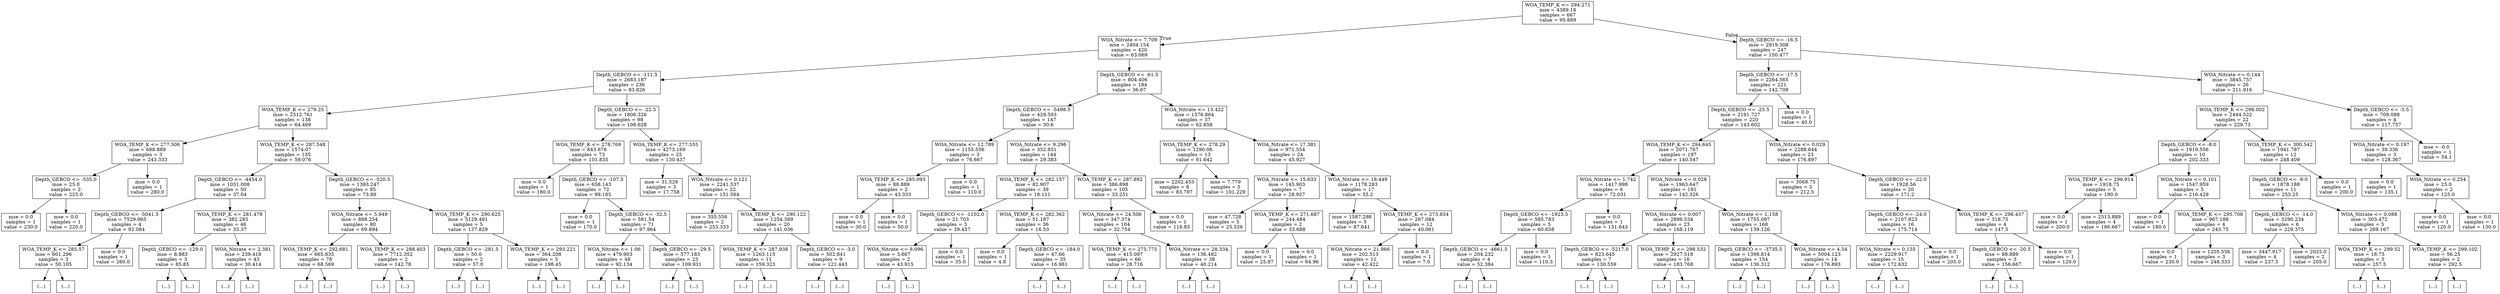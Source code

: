 digraph Tree {
node [shape=box] ;
0 [label="WOA_TEMP_K <= 294.271\nmse = 4389.18\nsamples = 667\nvalue = 95.889"] ;
1 [label="WOA_Nitrate <= 7.709\nmse = 2404.154\nsamples = 420\nvalue = 63.069"] ;
0 -> 1 [labeldistance=2.5, labelangle=45, headlabel="True"] ;
2 [label="Depth_GEBCO <= -111.5\nmse = 2683.187\nsamples = 236\nvalue = 83.826"] ;
1 -> 2 ;
3 [label="WOA_TEMP_K <= 279.25\nmse = 2512.761\nsamples = 138\nvalue = 64.469"] ;
2 -> 3 ;
4 [label="WOA_TEMP_K <= 277.506\nmse = 688.889\nsamples = 3\nvalue = 243.333"] ;
3 -> 4 ;
5 [label="Depth_GEBCO <= -535.0\nmse = 25.0\nsamples = 2\nvalue = 225.0"] ;
4 -> 5 ;
6 [label="mse = 0.0\nsamples = 1\nvalue = 230.0"] ;
5 -> 6 ;
7 [label="mse = 0.0\nsamples = 1\nvalue = 220.0"] ;
5 -> 7 ;
8 [label="mse = 0.0\nsamples = 1\nvalue = 280.0"] ;
4 -> 8 ;
9 [label="WOA_TEMP_K <= 287.548\nmse = 1574.07\nsamples = 135\nvalue = 59.076"] ;
3 -> 9 ;
10 [label="Depth_GEBCO <= -4454.0\nmse = 1031.008\nsamples = 50\nvalue = 37.04"] ;
9 -> 10 ;
11 [label="Depth_GEBCO <= -5041.5\nmse = 7529.965\nsamples = 4\nvalue = 92.084"] ;
10 -> 11 ;
12 [label="WOA_TEMP_K <= 285.57\nmse = 601.296\nsamples = 3\nvalue = 50.105"] ;
11 -> 12 ;
13 [label="(...)"] ;
12 -> 13 ;
14 [label="(...)"] ;
12 -> 14 ;
15 [label="mse = 0.0\nsamples = 1\nvalue = 260.0"] ;
11 -> 15 ;
16 [label="WOA_TEMP_K <= 281.478\nmse = 382.285\nsamples = 46\nvalue = 33.37"] ;
10 -> 16 ;
17 [label="Depth_GEBCO <= -129.0\nmse = 8.883\nsamples = 3\nvalue = 85.85"] ;
16 -> 17 ;
18 [label="(...)"] ;
17 -> 18 ;
21 [label="(...)"] ;
17 -> 21 ;
22 [label="WOA_Nitrate <= 2.381\nmse = 239.418\nsamples = 43\nvalue = 30.414"] ;
16 -> 22 ;
23 [label="(...)"] ;
22 -> 23 ;
42 [label="(...)"] ;
22 -> 42 ;
81 [label="Depth_GEBCO <= -520.5\nmse = 1393.247\nsamples = 85\nvalue = 73.89"] ;
9 -> 81 ;
82 [label="WOA_Nitrate <= 5.949\nmse = 888.254\nsamples = 80\nvalue = 69.894"] ;
81 -> 82 ;
83 [label="WOA_TEMP_K <= 292.681\nmse = 665.835\nsamples = 78\nvalue = 68.569"] ;
82 -> 83 ;
84 [label="(...)"] ;
83 -> 84 ;
169 [label="(...)"] ;
83 -> 169 ;
214 [label="WOA_TEMP_K <= 288.403\nmse = 7712.352\nsamples = 2\nvalue = 142.78"] ;
82 -> 214 ;
215 [label="(...)"] ;
214 -> 215 ;
216 [label="(...)"] ;
214 -> 216 ;
217 [label="WOA_TEMP_K <= 290.625\nmse = 5129.491\nsamples = 5\nvalue = 137.829"] ;
81 -> 217 ;
218 [label="Depth_GEBCO <= -281.5\nmse = 50.0\nsamples = 2\nvalue = 57.0"] ;
217 -> 218 ;
219 [label="(...)"] ;
218 -> 219 ;
220 [label="(...)"] ;
218 -> 220 ;
221 [label="WOA_TEMP_K <= 293.221\nmse = 364.208\nsamples = 3\nvalue = 198.45"] ;
217 -> 221 ;
222 [label="(...)"] ;
221 -> 222 ;
225 [label="(...)"] ;
221 -> 225 ;
226 [label="Depth_GEBCO <= -22.5\nmse = 1806.326\nsamples = 98\nvalue = 108.628"] ;
2 -> 226 ;
227 [label="WOA_TEMP_K <= 278.769\nmse = 843.676\nsamples = 73\nvalue = 101.835"] ;
226 -> 227 ;
228 [label="mse = 0.0\nsamples = 1\nvalue = 180.0"] ;
227 -> 228 ;
229 [label="Depth_GEBCO <= -107.5\nmse = 658.143\nsamples = 72\nvalue = 99.185"] ;
227 -> 229 ;
230 [label="mse = 0.0\nsamples = 1\nvalue = 170.0"] ;
229 -> 230 ;
231 [label="Depth_GEBCO <= -32.5\nmse = 581.54\nsamples = 71\nvalue = 97.964"] ;
229 -> 231 ;
232 [label="WOA_Nitrate <= 1.06\nmse = 479.903\nsamples = 48\nvalue = 92.134"] ;
231 -> 232 ;
233 [label="(...)"] ;
232 -> 233 ;
254 [label="(...)"] ;
232 -> 254 ;
311 [label="Depth_GEBCO <= -29.5\nmse = 577.183\nsamples = 23\nvalue = 109.931"] ;
231 -> 311 ;
312 [label="(...)"] ;
311 -> 312 ;
321 [label="(...)"] ;
311 -> 321 ;
342 [label="WOA_TEMP_K <= 277.555\nmse = 4273.169\nsamples = 25\nvalue = 130.437"] ;
226 -> 342 ;
343 [label="mse = 31.529\nsamples = 3\nvalue = 17.758"] ;
342 -> 343 ;
344 [label="WOA_Nitrate <= 0.121\nmse = 2241.537\nsamples = 22\nvalue = 151.564"] ;
342 -> 344 ;
345 [label="mse = 355.556\nsamples = 2\nvalue = 253.333"] ;
344 -> 345 ;
346 [label="WOA_TEMP_K <= 290.122\nmse = 1254.389\nsamples = 20\nvalue = 141.036"] ;
344 -> 346 ;
347 [label="WOA_TEMP_K <= 287.938\nmse = 1263.115\nsamples = 11\nvalue = 159.323"] ;
346 -> 347 ;
348 [label="(...)"] ;
347 -> 348 ;
361 [label="(...)"] ;
347 -> 361 ;
366 [label="Depth_GEBCO <= -3.0\nmse = 502.841\nsamples = 9\nvalue = 121.443"] ;
346 -> 366 ;
367 [label="(...)"] ;
366 -> 367 ;
380 [label="(...)"] ;
366 -> 380 ;
383 [label="Depth_GEBCO <= -61.5\nmse = 804.406\nsamples = 184\nvalue = 36.67"] ;
1 -> 383 ;
384 [label="Depth_GEBCO <= -5498.5\nmse = 429.593\nsamples = 147\nvalue = 30.6"] ;
383 -> 384 ;
385 [label="WOA_Nitrate <= 12.789\nmse = 1155.556\nsamples = 3\nvalue = 76.667"] ;
384 -> 385 ;
386 [label="WOA_TEMP_K <= 285.093\nmse = 88.889\nsamples = 2\nvalue = 43.333"] ;
385 -> 386 ;
387 [label="mse = 0.0\nsamples = 1\nvalue = 30.0"] ;
386 -> 387 ;
388 [label="mse = 0.0\nsamples = 1\nvalue = 50.0"] ;
386 -> 388 ;
389 [label="mse = 0.0\nsamples = 1\nvalue = 110.0"] ;
385 -> 389 ;
390 [label="WOA_Nitrate <= 9.296\nmse = 352.831\nsamples = 144\nvalue = 29.383"] ;
384 -> 390 ;
391 [label="WOA_TEMP_K <= 282.157\nmse = 82.907\nsamples = 39\nvalue = 18.111"] ;
390 -> 391 ;
392 [label="Depth_GEBCO <= -1102.0\nmse = 21.703\nsamples = 3\nvalue = 39.457"] ;
391 -> 392 ;
393 [label="WOA_Nitrate <= 8.096\nmse = 3.667\nsamples = 2\nvalue = 43.915"] ;
392 -> 393 ;
394 [label="(...)"] ;
393 -> 394 ;
395 [label="(...)"] ;
393 -> 395 ;
396 [label="mse = 0.0\nsamples = 1\nvalue = 35.0"] ;
392 -> 396 ;
397 [label="WOA_TEMP_K <= 282.362\nmse = 51.187\nsamples = 36\nvalue = 16.53"] ;
391 -> 397 ;
398 [label="mse = 0.0\nsamples = 1\nvalue = 4.8"] ;
397 -> 398 ;
399 [label="Depth_GEBCO <= -184.0\nmse = 47.66\nsamples = 35\nvalue = 16.981"] ;
397 -> 399 ;
400 [label="(...)"] ;
399 -> 400 ;
417 [label="(...)"] ;
399 -> 417 ;
418 [label="WOA_TEMP_K <= 287.892\nmse = 386.898\nsamples = 105\nvalue = 33.251"] ;
390 -> 418 ;
419 [label="WOA_Nitrate <= 24.506\nmse = 347.374\nsamples = 104\nvalue = 32.754"] ;
418 -> 419 ;
420 [label="WOA_TEMP_K <= 275.775\nmse = 415.097\nsamples = 66\nvalue = 28.716"] ;
419 -> 420 ;
421 [label="(...)"] ;
420 -> 421 ;
484 [label="(...)"] ;
420 -> 484 ;
545 [label="WOA_Nitrate <= 28.334\nmse = 136.482\nsamples = 38\nvalue = 40.214"] ;
419 -> 545 ;
546 [label="(...)"] ;
545 -> 546 ;
607 [label="(...)"] ;
545 -> 607 ;
612 [label="mse = 0.0\nsamples = 1\nvalue = 116.83"] ;
418 -> 612 ;
613 [label="WOA_Nitrate <= 13.422\nmse = 1576.864\nsamples = 37\nvalue = 62.858"] ;
383 -> 613 ;
614 [label="WOA_TEMP_K <= 278.29\nmse = 1290.06\nsamples = 13\nvalue = 91.642"] ;
613 -> 614 ;
615 [label="mse = 2202.453\nsamples = 8\nvalue = 83.797"] ;
614 -> 615 ;
616 [label="mse = 7.779\nsamples = 5\nvalue = 101.229"] ;
614 -> 616 ;
617 [label="WOA_Nitrate <= 17.381\nmse = 971.554\nsamples = 24\nvalue = 45.927"] ;
613 -> 617 ;
618 [label="WOA_Nitrate <= 15.633\nmse = 145.903\nsamples = 7\nvalue = 28.927"] ;
617 -> 618 ;
619 [label="mse = 47.728\nsamples = 5\nvalue = 25.526"] ;
618 -> 619 ;
620 [label="WOA_TEMP_K <= 271.687\nmse = 244.484\nsamples = 2\nvalue = 33.688"] ;
618 -> 620 ;
621 [label="mse = 0.0\nsamples = 1\nvalue = 25.87"] ;
620 -> 621 ;
622 [label="mse = 0.0\nsamples = 1\nvalue = 64.96"] ;
620 -> 622 ;
623 [label="WOA_Nitrate <= 18.449\nmse = 1178.283\nsamples = 17\nvalue = 55.2"] ;
617 -> 623 ;
624 [label="mse = 1587.298\nsamples = 5\nvalue = 87.641"] ;
623 -> 624 ;
625 [label="WOA_TEMP_K <= 273.834\nmse = 267.084\nsamples = 12\nvalue = 40.061"] ;
623 -> 625 ;
626 [label="WOA_Nitrate <= 21.966\nmse = 202.513\nsamples = 11\nvalue = 42.422"] ;
625 -> 626 ;
627 [label="(...)"] ;
626 -> 627 ;
630 [label="(...)"] ;
626 -> 630 ;
637 [label="mse = 0.0\nsamples = 1\nvalue = 7.0"] ;
625 -> 637 ;
638 [label="Depth_GEBCO <= -16.5\nmse = 2919.308\nsamples = 247\nvalue = 150.477"] ;
0 -> 638 [labeldistance=2.5, labelangle=-45, headlabel="False"] ;
639 [label="Depth_GEBCO <= -17.5\nmse = 2264.565\nsamples = 221\nvalue = 142.709"] ;
638 -> 639 ;
640 [label="Depth_GEBCO <= -25.5\nmse = 2191.727\nsamples = 220\nvalue = 143.602"] ;
639 -> 640 ;
641 [label="WOA_TEMP_K <= 294.645\nmse = 2071.767\nsamples = 197\nvalue = 140.547"] ;
640 -> 641 ;
642 [label="WOA_Nitrate <= 1.742\nmse = 1417.998\nsamples = 6\nvalue = 72.031"] ;
641 -> 642 ;
643 [label="Depth_GEBCO <= -1923.5\nmse = 585.783\nsamples = 5\nvalue = 60.658"] ;
642 -> 643 ;
644 [label="Depth_GEBCO <= -4661.5\nmse = 204.232\nsamples = 4\nvalue = 52.384"] ;
643 -> 644 ;
645 [label="(...)"] ;
644 -> 645 ;
646 [label="(...)"] ;
644 -> 646 ;
649 [label="mse = 0.0\nsamples = 1\nvalue = 110.3"] ;
643 -> 649 ;
650 [label="mse = 0.0\nsamples = 1\nvalue = 151.643"] ;
642 -> 650 ;
651 [label="WOA_Nitrate <= 0.028\nmse = 1963.647\nsamples = 191\nvalue = 142.326"] ;
641 -> 651 ;
652 [label="WOA_Nitrate <= 0.007\nmse = 2896.534\nsamples = 23\nvalue = 168.119"] ;
651 -> 652 ;
653 [label="Depth_GEBCO <= -5217.0\nmse = 823.645\nsamples = 7\nvalue = 130.559"] ;
652 -> 653 ;
654 [label="(...)"] ;
653 -> 654 ;
655 [label="(...)"] ;
653 -> 655 ;
666 [label="WOA_TEMP_K <= 298.532\nmse = 2927.518\nsamples = 16\nvalue = 183.768"] ;
652 -> 666 ;
667 [label="(...)"] ;
666 -> 667 ;
680 [label="(...)"] ;
666 -> 680 ;
693 [label="WOA_Nitrate <= 1.158\nmse = 1755.097\nsamples = 168\nvalue = 139.126"] ;
651 -> 693 ;
694 [label="Depth_GEBCO <= -3735.5\nmse = 1398.814\nsamples = 154\nvalue = 136.312"] ;
693 -> 694 ;
695 [label="(...)"] ;
694 -> 695 ;
792 [label="(...)"] ;
694 -> 792 ;
949 [label="WOA_Nitrate <= 4.54\nmse = 5004.123\nsamples = 14\nvalue = 176.893"] ;
693 -> 949 ;
950 [label="(...)"] ;
949 -> 950 ;
969 [label="(...)"] ;
949 -> 969 ;
974 [label="WOA_Nitrate <= 0.029\nmse = 2288.644\nsamples = 23\nvalue = 176.897"] ;
640 -> 974 ;
975 [label="mse = 3068.75\nsamples = 3\nvalue = 212.5"] ;
974 -> 975 ;
976 [label="Depth_GEBCO <= -22.0\nmse = 1928.56\nsamples = 20\nvalue = 171.2"] ;
974 -> 976 ;
977 [label="Depth_GEBCO <= -24.0\nmse = 2107.823\nsamples = 16\nvalue = 175.714"] ;
976 -> 977 ;
978 [label="WOA_Nitrate <= 0.155\nmse = 2229.917\nsamples = 15\nvalue = 172.632"] ;
977 -> 978 ;
979 [label="(...)"] ;
978 -> 979 ;
986 [label="(...)"] ;
978 -> 986 ;
989 [label="mse = 0.0\nsamples = 1\nvalue = 205.0"] ;
977 -> 989 ;
990 [label="WOA_TEMP_K <= 298.457\nmse = 318.75\nsamples = 4\nvalue = 147.5"] ;
976 -> 990 ;
991 [label="Depth_GEBCO <= -20.5\nmse = 88.889\nsamples = 3\nvalue = 156.667"] ;
990 -> 991 ;
992 [label="(...)"] ;
991 -> 992 ;
993 [label="(...)"] ;
991 -> 993 ;
994 [label="mse = 0.0\nsamples = 1\nvalue = 120.0"] ;
990 -> 994 ;
995 [label="mse = 0.0\nsamples = 1\nvalue = 40.0"] ;
639 -> 995 ;
996 [label="WOA_Nitrate <= 0.144\nmse = 3845.757\nsamples = 26\nvalue = 211.916"] ;
638 -> 996 ;
997 [label="WOA_TEMP_K <= 298.002\nmse = 2444.522\nsamples = 22\nvalue = 229.73"] ;
996 -> 997 ;
998 [label="Depth_GEBCO <= -8.0\nmse = 1919.556\nsamples = 10\nvalue = 202.333"] ;
997 -> 998 ;
999 [label="WOA_TEMP_K <= 296.914\nmse = 1918.75\nsamples = 5\nvalue = 190.0"] ;
998 -> 999 ;
1000 [label="mse = 0.0\nsamples = 1\nvalue = 200.0"] ;
999 -> 1000 ;
1001 [label="mse = 2513.889\nsamples = 4\nvalue = 186.667"] ;
999 -> 1001 ;
1002 [label="WOA_Nitrate <= 0.101\nmse = 1547.959\nsamples = 5\nvalue = 216.429"] ;
998 -> 1002 ;
1003 [label="mse = 0.0\nsamples = 1\nvalue = 180.0"] ;
1002 -> 1003 ;
1004 [label="WOA_TEMP_K <= 295.708\nmse = 967.188\nsamples = 4\nvalue = 243.75"] ;
1002 -> 1004 ;
1005 [label="mse = 0.0\nsamples = 1\nvalue = 230.0"] ;
1004 -> 1005 ;
1006 [label="mse = 1205.556\nsamples = 3\nvalue = 248.333"] ;
1004 -> 1006 ;
1007 [label="WOA_TEMP_K <= 300.542\nmse = 1941.787\nsamples = 12\nvalue = 248.409"] ;
997 -> 1007 ;
1008 [label="Depth_GEBCO <= -9.0\nmse = 1878.188\nsamples = 11\nvalue = 253.25"] ;
1007 -> 1008 ;
1009 [label="Depth_GEBCO <= -14.0\nmse = 3290.234\nsamples = 6\nvalue = 229.375"] ;
1008 -> 1009 ;
1010 [label="mse = 3447.917\nsamples = 4\nvalue = 237.5"] ;
1009 -> 1010 ;
1011 [label="mse = 2025.0\nsamples = 2\nvalue = 205.0"] ;
1009 -> 1011 ;
1012 [label="WOA_Nitrate <= 0.088\nmse = 303.472\nsamples = 5\nvalue = 269.167"] ;
1008 -> 1012 ;
1013 [label="WOA_TEMP_K <= 299.52\nmse = 18.75\nsamples = 3\nvalue = 257.5"] ;
1012 -> 1013 ;
1014 [label="(...)"] ;
1013 -> 1014 ;
1015 [label="(...)"] ;
1013 -> 1015 ;
1016 [label="WOA_TEMP_K <= 299.102\nmse = 56.25\nsamples = 2\nvalue = 292.5"] ;
1012 -> 1016 ;
1017 [label="(...)"] ;
1016 -> 1017 ;
1018 [label="(...)"] ;
1016 -> 1018 ;
1019 [label="mse = 0.0\nsamples = 1\nvalue = 200.0"] ;
1007 -> 1019 ;
1020 [label="Depth_GEBCO <= -3.5\nmse = 709.088\nsamples = 4\nvalue = 117.757"] ;
996 -> 1020 ;
1021 [label="WOA_Nitrate <= 0.197\nmse = 39.336\nsamples = 3\nvalue = 128.367"] ;
1020 -> 1021 ;
1022 [label="mse = 0.0\nsamples = 1\nvalue = 135.1"] ;
1021 -> 1022 ;
1023 [label="WOA_Nitrate <= 0.254\nmse = 25.0\nsamples = 2\nvalue = 125.0"] ;
1021 -> 1023 ;
1024 [label="mse = 0.0\nsamples = 1\nvalue = 120.0"] ;
1023 -> 1024 ;
1025 [label="mse = 0.0\nsamples = 1\nvalue = 130.0"] ;
1023 -> 1025 ;
1026 [label="mse = -0.0\nsamples = 1\nvalue = 54.1"] ;
1020 -> 1026 ;
}